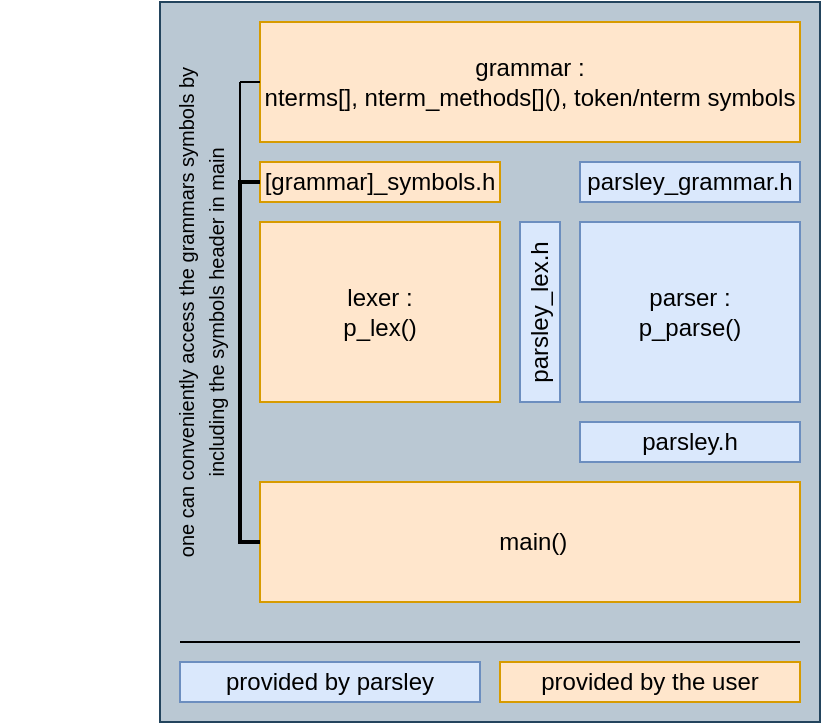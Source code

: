 <mxfile version="21.0.2"><diagram name="Page-1" id="_-O8Yo5lWuprdekXAq1J"><mxGraphModel dx="1247" dy="789" grid="1" gridSize="10" guides="1" tooltips="1" connect="1" arrows="1" fold="1" page="1" pageScale="1" pageWidth="850" pageHeight="1100" math="0" shadow="0"><root><mxCell id="0"/><mxCell id="1" parent="0"/><mxCell id="y8iXlyJuNqWaadY22ACT-22" value="" style="group" vertex="1" connectable="0" parent="1"><mxGeometry x="80" y="210" width="410" height="360" as="geometry"/></mxCell><mxCell id="y8iXlyJuNqWaadY22ACT-21" value="" style="rounded=0;whiteSpace=wrap;html=1;fillColor=#bac8d3;strokeColor=#23445d;container=1;" vertex="1" parent="y8iXlyJuNqWaadY22ACT-22"><mxGeometry x="80" width="330" height="360" as="geometry"/></mxCell><mxCell id="D_TlxQH4I1cXKsjpBnxX-2" value="&lt;div&gt;grammar :&lt;/div&gt;&lt;div&gt;nterms[], nterm_methods[](), token/nterm symbols&lt;br&gt;&lt;/div&gt;" style="rounded=0;whiteSpace=wrap;html=1;fillColor=#ffe6cc;strokeColor=#d79b00;" parent="y8iXlyJuNqWaadY22ACT-22" vertex="1"><mxGeometry x="130" y="10" width="270" height="60" as="geometry"/></mxCell><mxCell id="D_TlxQH4I1cXKsjpBnxX-3" value="&lt;div&gt;parser :&lt;br&gt;&lt;/div&gt;&lt;div&gt;p_parse()&lt;/div&gt;" style="rounded=0;whiteSpace=wrap;html=1;fillColor=#dae8fc;strokeColor=#6c8ebf;" parent="y8iXlyJuNqWaadY22ACT-22" vertex="1"><mxGeometry x="290" y="110" width="110" height="90" as="geometry"/></mxCell><mxCell id="D_TlxQH4I1cXKsjpBnxX-4" value="&lt;div&gt;lexer :&lt;/div&gt;&lt;div&gt;p_lex()&lt;/div&gt;" style="rounded=0;whiteSpace=wrap;html=1;fillColor=#ffe6cc;strokeColor=#d79b00;" parent="y8iXlyJuNqWaadY22ACT-22" vertex="1"><mxGeometry x="130" y="110" width="120" height="90" as="geometry"/></mxCell><mxCell id="D_TlxQH4I1cXKsjpBnxX-5" value="&lt;div&gt;parsley_lex.h&lt;/div&gt;" style="rounded=0;whiteSpace=wrap;html=1;horizontal=0;fillColor=#dae8fc;strokeColor=#6c8ebf;" parent="y8iXlyJuNqWaadY22ACT-22" vertex="1"><mxGeometry x="260" y="110" width="20" height="90" as="geometry"/></mxCell><mxCell id="D_TlxQH4I1cXKsjpBnxX-6" value="parsley_grammar.h" style="rounded=0;whiteSpace=wrap;html=1;fillColor=#dae8fc;strokeColor=#6c8ebf;" parent="y8iXlyJuNqWaadY22ACT-22" vertex="1"><mxGeometry x="290" y="80" width="110" height="20" as="geometry"/></mxCell><mxCell id="D_TlxQH4I1cXKsjpBnxX-7" value="[grammar]_symbols.h" style="rounded=0;whiteSpace=wrap;html=1;fillColor=#ffe6cc;strokeColor=#d79b00;" parent="y8iXlyJuNqWaadY22ACT-22" vertex="1"><mxGeometry x="130" y="80" width="120" height="20" as="geometry"/></mxCell><mxCell id="D_TlxQH4I1cXKsjpBnxX-8" value="&amp;nbsp;main()" style="rounded=0;whiteSpace=wrap;html=1;fillColor=#ffe6cc;strokeColor=#d79b00;" parent="y8iXlyJuNqWaadY22ACT-22" vertex="1"><mxGeometry x="130" y="240" width="270" height="60" as="geometry"/></mxCell><mxCell id="D_TlxQH4I1cXKsjpBnxX-10" value="parsley.h" style="rounded=0;whiteSpace=wrap;html=1;fillColor=#dae8fc;strokeColor=#6c8ebf;" parent="y8iXlyJuNqWaadY22ACT-22" vertex="1"><mxGeometry x="290" y="210" width="110" height="20" as="geometry"/></mxCell><mxCell id="y8iXlyJuNqWaadY22ACT-5" value="" style="strokeWidth=2;html=1;shape=mxgraph.flowchart.annotation_1;align=right;pointerEvents=1;horizontal=0;verticalAlign=bottom;labelPosition=left;verticalLabelPosition=top;" vertex="1" parent="y8iXlyJuNqWaadY22ACT-22"><mxGeometry x="120" y="90" width="10" height="180" as="geometry"/></mxCell><mxCell id="y8iXlyJuNqWaadY22ACT-13" value="" style="endArrow=none;html=1;rounded=0;entryX=0;entryY=0;entryDx=0;entryDy=0;entryPerimeter=0;" edge="1" parent="y8iXlyJuNqWaadY22ACT-22" target="y8iXlyJuNqWaadY22ACT-5"><mxGeometry width="50" height="50" relative="1" as="geometry"><mxPoint x="120" y="40" as="sourcePoint"/><mxPoint x="150" y="100" as="targetPoint"/></mxGeometry></mxCell><mxCell id="y8iXlyJuNqWaadY22ACT-14" value="" style="endArrow=none;html=1;rounded=0;entryX=0;entryY=0.5;entryDx=0;entryDy=0;" edge="1" parent="y8iXlyJuNqWaadY22ACT-22" target="D_TlxQH4I1cXKsjpBnxX-2"><mxGeometry width="50" height="50" relative="1" as="geometry"><mxPoint x="120" y="40" as="sourcePoint"/><mxPoint x="160" y="60" as="targetPoint"/></mxGeometry></mxCell><mxCell id="y8iXlyJuNqWaadY22ACT-15" value="&lt;font style=&quot;font-size: 10px;&quot;&gt;one can conveniently access the grammars symbols by including the symbols header in main &lt;/font&gt;" style="rounded=0;whiteSpace=wrap;html=1;opacity=0;horizontal=0;" vertex="1" parent="y8iXlyJuNqWaadY22ACT-22"><mxGeometry x="80" y="30" width="40" height="250" as="geometry"/></mxCell><mxCell id="y8iXlyJuNqWaadY22ACT-16" value="provided by parsley" style="rounded=0;whiteSpace=wrap;html=1;fillColor=#dae8fc;strokeColor=#6c8ebf;" vertex="1" parent="y8iXlyJuNqWaadY22ACT-22"><mxGeometry x="90" y="330" width="150" height="20" as="geometry"/></mxCell><mxCell id="y8iXlyJuNqWaadY22ACT-17" value="provided by the user" style="rounded=0;whiteSpace=wrap;html=1;fillColor=#ffe6cc;strokeColor=#d79b00;" vertex="1" parent="y8iXlyJuNqWaadY22ACT-22"><mxGeometry x="250" y="330" width="150" height="20" as="geometry"/></mxCell><mxCell id="y8iXlyJuNqWaadY22ACT-18" value="" style="endArrow=none;html=1;rounded=0;" edge="1" parent="y8iXlyJuNqWaadY22ACT-22"><mxGeometry width="50" height="50" relative="1" as="geometry"><mxPoint x="90" y="320" as="sourcePoint"/><mxPoint x="400" y="320" as="targetPoint"/></mxGeometry></mxCell></root></mxGraphModel></diagram></mxfile>